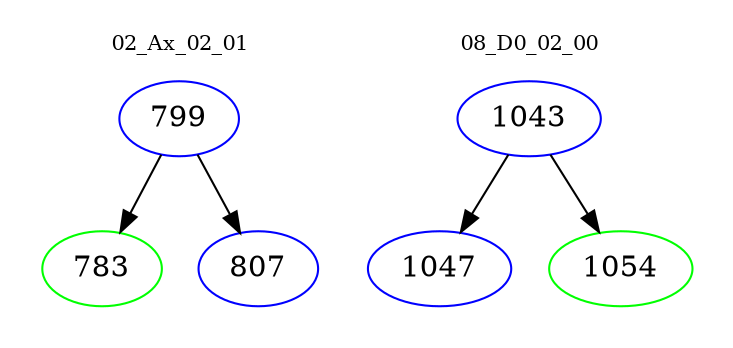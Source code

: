 digraph{
subgraph cluster_0 {
color = white
label = "02_Ax_02_01";
fontsize=10;
T0_799 [label="799", color="blue"]
T0_799 -> T0_783 [color="black"]
T0_783 [label="783", color="green"]
T0_799 -> T0_807 [color="black"]
T0_807 [label="807", color="blue"]
}
subgraph cluster_1 {
color = white
label = "08_D0_02_00";
fontsize=10;
T1_1043 [label="1043", color="blue"]
T1_1043 -> T1_1047 [color="black"]
T1_1047 [label="1047", color="blue"]
T1_1043 -> T1_1054 [color="black"]
T1_1054 [label="1054", color="green"]
}
}
